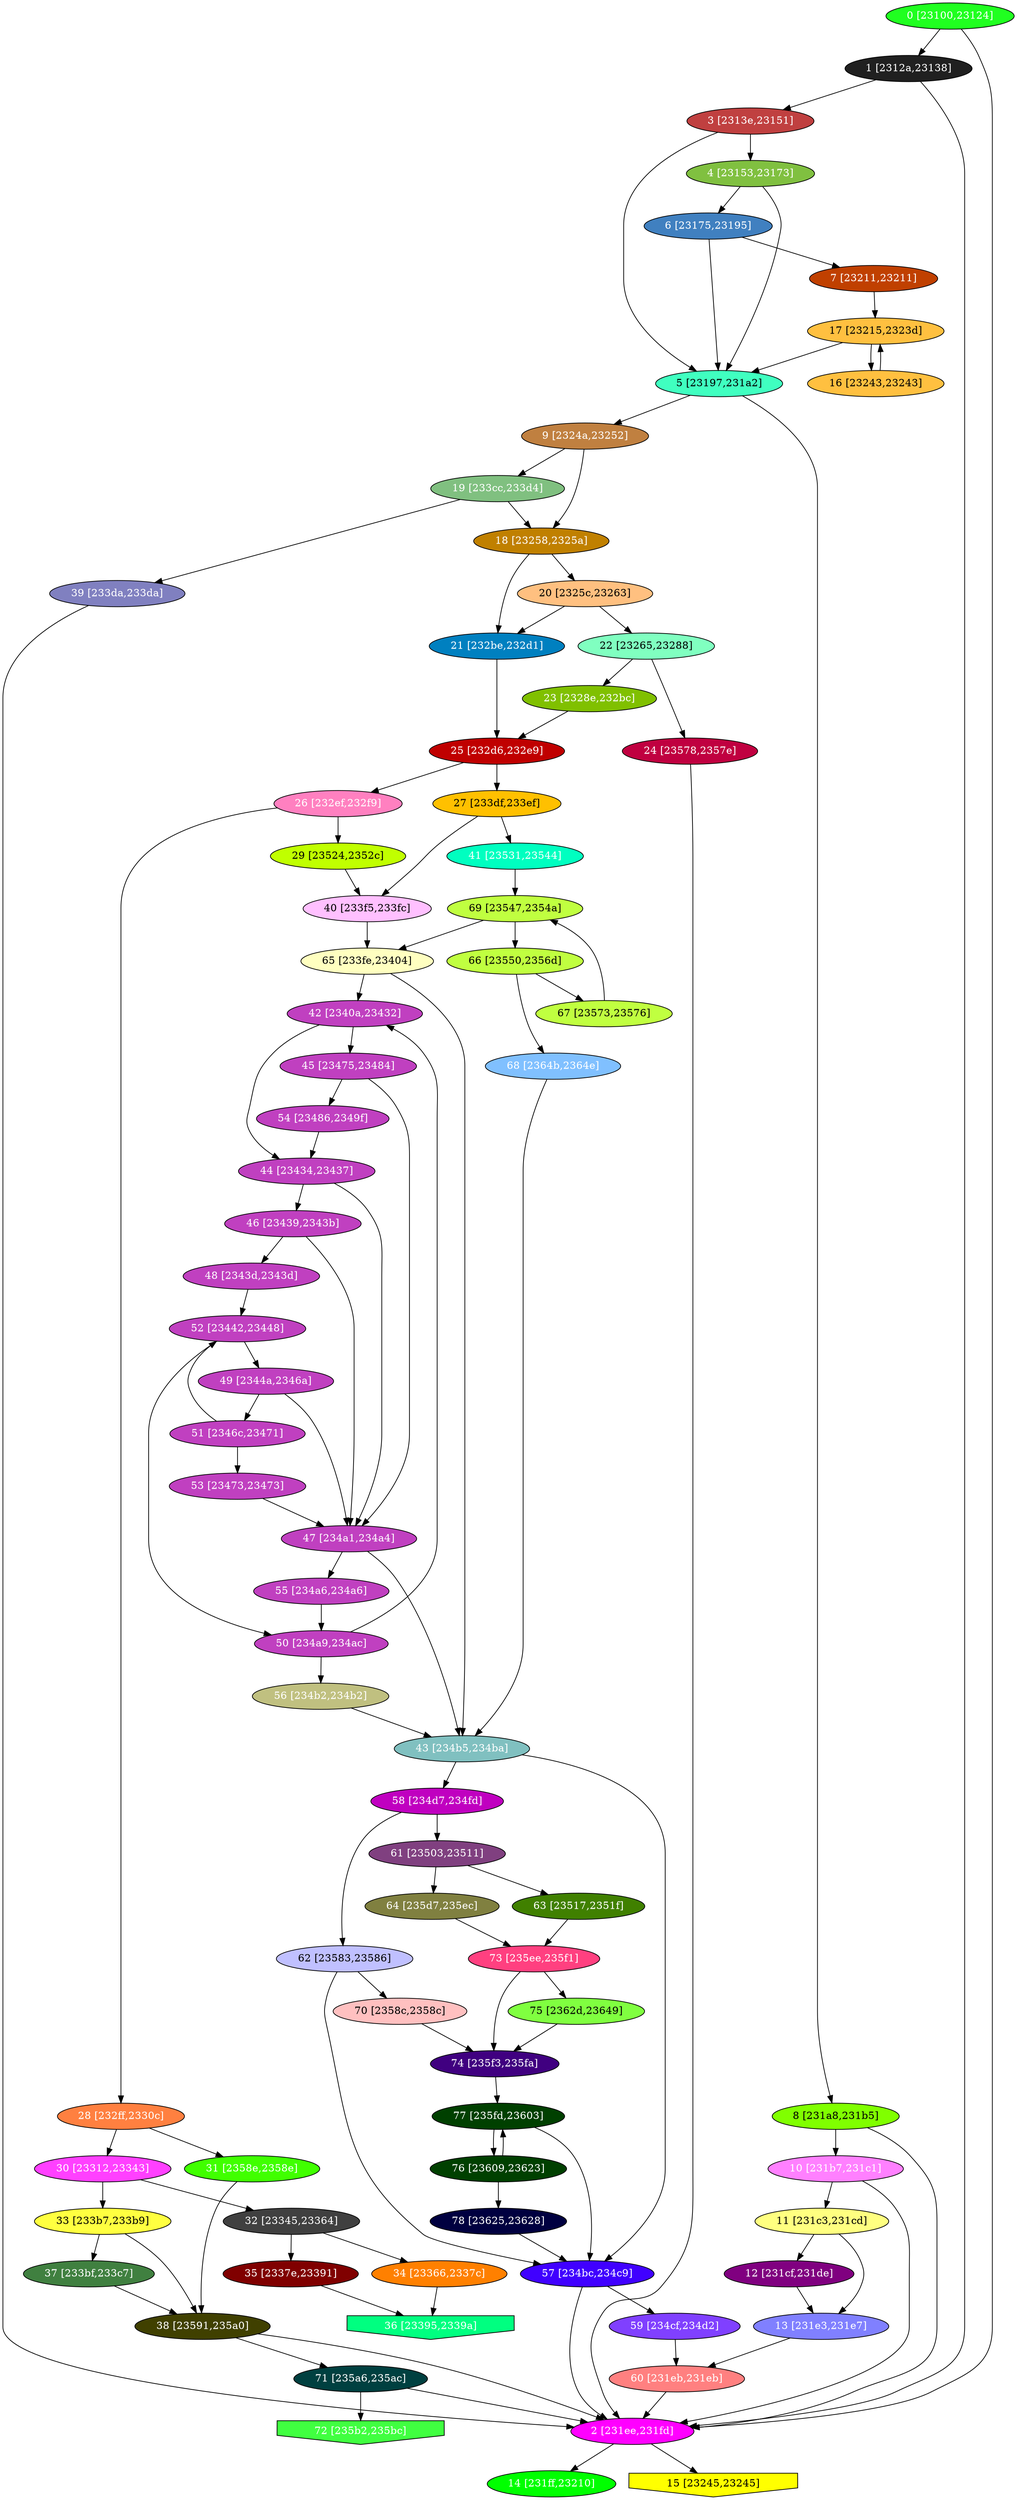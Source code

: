diGraph libnss3{
	libnss3_0  [style=filled fillcolor="#20FF20" fontcolor="#ffffff" shape=oval label="0 [23100,23124]"]
	libnss3_1  [style=filled fillcolor="#202020" fontcolor="#ffffff" shape=oval label="1 [2312a,23138]"]
	libnss3_2  [style=filled fillcolor="#FF00FF" fontcolor="#ffffff" shape=oval label="2 [231ee,231fd]"]
	libnss3_3  [style=filled fillcolor="#C04040" fontcolor="#ffffff" shape=oval label="3 [2313e,23151]"]
	libnss3_4  [style=filled fillcolor="#80C040" fontcolor="#ffffff" shape=oval label="4 [23153,23173]"]
	libnss3_5  [style=filled fillcolor="#40FFC0" fontcolor="#000000" shape=oval label="5 [23197,231a2]"]
	libnss3_6  [style=filled fillcolor="#4080C0" fontcolor="#ffffff" shape=oval label="6 [23175,23195]"]
	libnss3_7  [style=filled fillcolor="#C04000" fontcolor="#ffffff" shape=oval label="7 [23211,23211]"]
	libnss3_8  [style=filled fillcolor="#80FF00" fontcolor="#000000" shape=oval label="8 [231a8,231b5]"]
	libnss3_9  [style=filled fillcolor="#C08040" fontcolor="#ffffff" shape=oval label="9 [2324a,23252]"]
	libnss3_a  [style=filled fillcolor="#FF80FF" fontcolor="#ffffff" shape=oval label="10 [231b7,231c1]"]
	libnss3_b  [style=filled fillcolor="#FFFF80" fontcolor="#000000" shape=oval label="11 [231c3,231cd]"]
	libnss3_c  [style=filled fillcolor="#800080" fontcolor="#ffffff" shape=oval label="12 [231cf,231de]"]
	libnss3_d  [style=filled fillcolor="#8080FF" fontcolor="#ffffff" shape=oval label="13 [231e3,231e7]"]
	libnss3_e  [style=filled fillcolor="#00FF00" fontcolor="#ffffff" shape=oval label="14 [231ff,23210]"]
	libnss3_f  [style=filled fillcolor="#FFFF00" fontcolor="#000000" shape=invhouse label="15 [23245,23245]"]
	libnss3_10  [style=filled fillcolor="#FFC040" fontcolor="#000000" shape=oval label="16 [23243,23243]"]
	libnss3_11  [style=filled fillcolor="#FFC040" fontcolor="#000000" shape=oval label="17 [23215,2323d]"]
	libnss3_12  [style=filled fillcolor="#C08000" fontcolor="#ffffff" shape=oval label="18 [23258,2325a]"]
	libnss3_13  [style=filled fillcolor="#80C080" fontcolor="#ffffff" shape=oval label="19 [233cc,233d4]"]
	libnss3_14  [style=filled fillcolor="#FFC080" fontcolor="#000000" shape=oval label="20 [2325c,23263]"]
	libnss3_15  [style=filled fillcolor="#0080C0" fontcolor="#ffffff" shape=oval label="21 [232be,232d1]"]
	libnss3_16  [style=filled fillcolor="#80FFC0" fontcolor="#000000" shape=oval label="22 [23265,23288]"]
	libnss3_17  [style=filled fillcolor="#80C000" fontcolor="#ffffff" shape=oval label="23 [2328e,232bc]"]
	libnss3_18  [style=filled fillcolor="#C00040" fontcolor="#ffffff" shape=oval label="24 [23578,2357e]"]
	libnss3_19  [style=filled fillcolor="#C00000" fontcolor="#ffffff" shape=oval label="25 [232d6,232e9]"]
	libnss3_1a  [style=filled fillcolor="#FF80C0" fontcolor="#ffffff" shape=oval label="26 [232ef,232f9]"]
	libnss3_1b  [style=filled fillcolor="#FFC000" fontcolor="#000000" shape=oval label="27 [233df,233ef]"]
	libnss3_1c  [style=filled fillcolor="#FF8040" fontcolor="#ffffff" shape=oval label="28 [232ff,2330c]"]
	libnss3_1d  [style=filled fillcolor="#C0FF00" fontcolor="#000000" shape=oval label="29 [23524,2352c]"]
	libnss3_1e  [style=filled fillcolor="#FF40FF" fontcolor="#ffffff" shape=oval label="30 [23312,23343]"]
	libnss3_1f  [style=filled fillcolor="#40FF00" fontcolor="#ffffff" shape=oval label="31 [2358e,2358e]"]
	libnss3_20  [style=filled fillcolor="#404040" fontcolor="#ffffff" shape=oval label="32 [23345,23364]"]
	libnss3_21  [style=filled fillcolor="#FFFF40" fontcolor="#000000" shape=oval label="33 [233b7,233b9]"]
	libnss3_22  [style=filled fillcolor="#FF8000" fontcolor="#ffffff" shape=oval label="34 [23366,2337c]"]
	libnss3_23  [style=filled fillcolor="#800000" fontcolor="#ffffff" shape=oval label="35 [2337e,23391]"]
	libnss3_24  [style=filled fillcolor="#00FF80" fontcolor="#ffffff" shape=invhouse label="36 [23395,2339a]"]
	libnss3_25  [style=filled fillcolor="#408040" fontcolor="#ffffff" shape=oval label="37 [233bf,233c7]"]
	libnss3_26  [style=filled fillcolor="#404000" fontcolor="#ffffff" shape=oval label="38 [23591,235a0]"]
	libnss3_27  [style=filled fillcolor="#8080C0" fontcolor="#ffffff" shape=oval label="39 [233da,233da]"]
	libnss3_28  [style=filled fillcolor="#FFC0FF" fontcolor="#000000" shape=oval label="40 [233f5,233fc]"]
	libnss3_29  [style=filled fillcolor="#00FFC0" fontcolor="#ffffff" shape=oval label="41 [23531,23544]"]
	libnss3_2a  [style=filled fillcolor="#C040C0" fontcolor="#ffffff" shape=oval label="42 [2340a,23432]"]
	libnss3_2b  [style=filled fillcolor="#80C0C0" fontcolor="#ffffff" shape=oval label="43 [234b5,234ba]"]
	libnss3_2c  [style=filled fillcolor="#C040C0" fontcolor="#ffffff" shape=oval label="44 [23434,23437]"]
	libnss3_2d  [style=filled fillcolor="#C040C0" fontcolor="#ffffff" shape=oval label="45 [23475,23484]"]
	libnss3_2e  [style=filled fillcolor="#C040C0" fontcolor="#ffffff" shape=oval label="46 [23439,2343b]"]
	libnss3_2f  [style=filled fillcolor="#C040C0" fontcolor="#ffffff" shape=oval label="47 [234a1,234a4]"]
	libnss3_30  [style=filled fillcolor="#C040C0" fontcolor="#ffffff" shape=oval label="48 [2343d,2343d]"]
	libnss3_31  [style=filled fillcolor="#C040C0" fontcolor="#ffffff" shape=oval label="49 [2344a,2346a]"]
	libnss3_32  [style=filled fillcolor="#C040C0" fontcolor="#ffffff" shape=oval label="50 [234a9,234ac]"]
	libnss3_33  [style=filled fillcolor="#C040C0" fontcolor="#ffffff" shape=oval label="51 [2346c,23471]"]
	libnss3_34  [style=filled fillcolor="#C040C0" fontcolor="#ffffff" shape=oval label="52 [23442,23448]"]
	libnss3_35  [style=filled fillcolor="#C040C0" fontcolor="#ffffff" shape=oval label="53 [23473,23473]"]
	libnss3_36  [style=filled fillcolor="#C040C0" fontcolor="#ffffff" shape=oval label="54 [23486,2349f]"]
	libnss3_37  [style=filled fillcolor="#C040C0" fontcolor="#ffffff" shape=oval label="55 [234a6,234a6]"]
	libnss3_38  [style=filled fillcolor="#C0C080" fontcolor="#ffffff" shape=oval label="56 [234b2,234b2]"]
	libnss3_39  [style=filled fillcolor="#4000FF" fontcolor="#ffffff" shape=oval label="57 [234bc,234c9]"]
	libnss3_3a  [style=filled fillcolor="#C000C0" fontcolor="#ffffff" shape=oval label="58 [234d7,234fd]"]
	libnss3_3b  [style=filled fillcolor="#8040FF" fontcolor="#ffffff" shape=oval label="59 [234cf,234d2]"]
	libnss3_3c  [style=filled fillcolor="#FF8080" fontcolor="#ffffff" shape=oval label="60 [231eb,231eb]"]
	libnss3_3d  [style=filled fillcolor="#804080" fontcolor="#ffffff" shape=oval label="61 [23503,23511]"]
	libnss3_3e  [style=filled fillcolor="#C0C0FF" fontcolor="#000000" shape=oval label="62 [23583,23586]"]
	libnss3_3f  [style=filled fillcolor="#408000" fontcolor="#ffffff" shape=oval label="63 [23517,2351f]"]
	libnss3_40  [style=filled fillcolor="#808040" fontcolor="#ffffff" shape=oval label="64 [235d7,235ec]"]
	libnss3_41  [style=filled fillcolor="#FFFFC0" fontcolor="#000000" shape=oval label="65 [233fe,23404]"]
	libnss3_42  [style=filled fillcolor="#C0FF40" fontcolor="#000000" shape=oval label="66 [23550,2356d]"]
	libnss3_43  [style=filled fillcolor="#C0FF40" fontcolor="#000000" shape=oval label="67 [23573,23576]"]
	libnss3_44  [style=filled fillcolor="#80C0FF" fontcolor="#ffffff" shape=oval label="68 [2364b,2364e]"]
	libnss3_45  [style=filled fillcolor="#C0FF40" fontcolor="#000000" shape=oval label="69 [23547,2354a]"]
	libnss3_46  [style=filled fillcolor="#FFC0C0" fontcolor="#000000" shape=oval label="70 [2358c,2358c]"]
	libnss3_47  [style=filled fillcolor="#004040" fontcolor="#ffffff" shape=oval label="71 [235a6,235ac]"]
	libnss3_48  [style=filled fillcolor="#40FF40" fontcolor="#ffffff" shape=invhouse label="72 [235b2,235bc]"]
	libnss3_49  [style=filled fillcolor="#FF4080" fontcolor="#ffffff" shape=oval label="73 [235ee,235f1]"]
	libnss3_4a  [style=filled fillcolor="#400080" fontcolor="#ffffff" shape=oval label="74 [235f3,235fa]"]
	libnss3_4b  [style=filled fillcolor="#80FF40" fontcolor="#000000" shape=oval label="75 [2362d,23649]"]
	libnss3_4c  [style=filled fillcolor="#004000" fontcolor="#ffffff" shape=oval label="76 [23609,23623]"]
	libnss3_4d  [style=filled fillcolor="#004000" fontcolor="#ffffff" shape=oval label="77 [235fd,23603]"]
	libnss3_4e  [style=filled fillcolor="#000040" fontcolor="#ffffff" shape=oval label="78 [23625,23628]"]

	libnss3_0 -> libnss3_1
	libnss3_0 -> libnss3_2
	libnss3_1 -> libnss3_2
	libnss3_1 -> libnss3_3
	libnss3_2 -> libnss3_e
	libnss3_2 -> libnss3_f
	libnss3_3 -> libnss3_4
	libnss3_3 -> libnss3_5
	libnss3_4 -> libnss3_5
	libnss3_4 -> libnss3_6
	libnss3_5 -> libnss3_8
	libnss3_5 -> libnss3_9
	libnss3_6 -> libnss3_5
	libnss3_6 -> libnss3_7
	libnss3_7 -> libnss3_11
	libnss3_8 -> libnss3_2
	libnss3_8 -> libnss3_a
	libnss3_9 -> libnss3_12
	libnss3_9 -> libnss3_13
	libnss3_a -> libnss3_2
	libnss3_a -> libnss3_b
	libnss3_b -> libnss3_c
	libnss3_b -> libnss3_d
	libnss3_c -> libnss3_d
	libnss3_d -> libnss3_3c
	libnss3_10 -> libnss3_11
	libnss3_11 -> libnss3_5
	libnss3_11 -> libnss3_10
	libnss3_12 -> libnss3_14
	libnss3_12 -> libnss3_15
	libnss3_13 -> libnss3_12
	libnss3_13 -> libnss3_27
	libnss3_14 -> libnss3_15
	libnss3_14 -> libnss3_16
	libnss3_15 -> libnss3_19
	libnss3_16 -> libnss3_17
	libnss3_16 -> libnss3_18
	libnss3_17 -> libnss3_19
	libnss3_18 -> libnss3_2
	libnss3_19 -> libnss3_1a
	libnss3_19 -> libnss3_1b
	libnss3_1a -> libnss3_1c
	libnss3_1a -> libnss3_1d
	libnss3_1b -> libnss3_28
	libnss3_1b -> libnss3_29
	libnss3_1c -> libnss3_1e
	libnss3_1c -> libnss3_1f
	libnss3_1d -> libnss3_28
	libnss3_1e -> libnss3_20
	libnss3_1e -> libnss3_21
	libnss3_1f -> libnss3_26
	libnss3_20 -> libnss3_22
	libnss3_20 -> libnss3_23
	libnss3_21 -> libnss3_25
	libnss3_21 -> libnss3_26
	libnss3_22 -> libnss3_24
	libnss3_23 -> libnss3_24
	libnss3_25 -> libnss3_26
	libnss3_26 -> libnss3_2
	libnss3_26 -> libnss3_47
	libnss3_27 -> libnss3_2
	libnss3_28 -> libnss3_41
	libnss3_29 -> libnss3_45
	libnss3_2a -> libnss3_2c
	libnss3_2a -> libnss3_2d
	libnss3_2b -> libnss3_39
	libnss3_2b -> libnss3_3a
	libnss3_2c -> libnss3_2e
	libnss3_2c -> libnss3_2f
	libnss3_2d -> libnss3_2f
	libnss3_2d -> libnss3_36
	libnss3_2e -> libnss3_2f
	libnss3_2e -> libnss3_30
	libnss3_2f -> libnss3_2b
	libnss3_2f -> libnss3_37
	libnss3_30 -> libnss3_34
	libnss3_31 -> libnss3_2f
	libnss3_31 -> libnss3_33
	libnss3_32 -> libnss3_2a
	libnss3_32 -> libnss3_38
	libnss3_33 -> libnss3_34
	libnss3_33 -> libnss3_35
	libnss3_34 -> libnss3_31
	libnss3_34 -> libnss3_32
	libnss3_35 -> libnss3_2f
	libnss3_36 -> libnss3_2c
	libnss3_37 -> libnss3_32
	libnss3_38 -> libnss3_2b
	libnss3_39 -> libnss3_2
	libnss3_39 -> libnss3_3b
	libnss3_3a -> libnss3_3d
	libnss3_3a -> libnss3_3e
	libnss3_3b -> libnss3_3c
	libnss3_3c -> libnss3_2
	libnss3_3d -> libnss3_3f
	libnss3_3d -> libnss3_40
	libnss3_3e -> libnss3_39
	libnss3_3e -> libnss3_46
	libnss3_3f -> libnss3_49
	libnss3_40 -> libnss3_49
	libnss3_41 -> libnss3_2a
	libnss3_41 -> libnss3_2b
	libnss3_42 -> libnss3_43
	libnss3_42 -> libnss3_44
	libnss3_43 -> libnss3_45
	libnss3_44 -> libnss3_2b
	libnss3_45 -> libnss3_41
	libnss3_45 -> libnss3_42
	libnss3_46 -> libnss3_4a
	libnss3_47 -> libnss3_2
	libnss3_47 -> libnss3_48
	libnss3_49 -> libnss3_4a
	libnss3_49 -> libnss3_4b
	libnss3_4a -> libnss3_4d
	libnss3_4b -> libnss3_4a
	libnss3_4c -> libnss3_4d
	libnss3_4c -> libnss3_4e
	libnss3_4d -> libnss3_39
	libnss3_4d -> libnss3_4c
	libnss3_4e -> libnss3_39
}